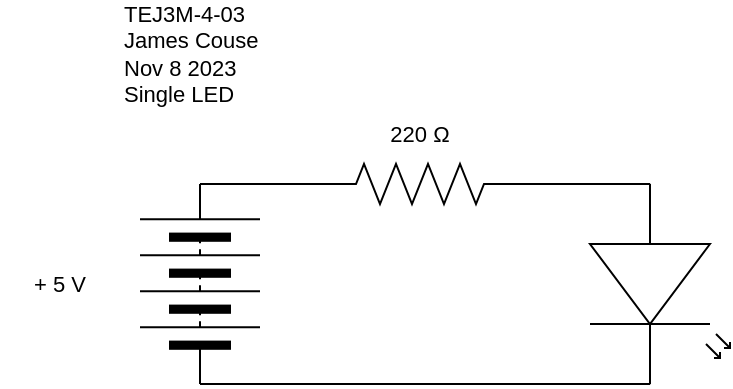 <mxfile>
    <diagram id="voRThPeKLmp_nt6nkguu" name="Page-1">
        <mxGraphModel dx="846" dy="596" grid="1" gridSize="10" guides="1" tooltips="1" connect="1" arrows="1" fold="1" page="1" pageScale="1" pageWidth="827" pageHeight="1169" math="0" shadow="0">
            <root>
                <mxCell id="0"/>
                <mxCell id="1" parent="0"/>
                <mxCell id="7" style="edgeStyle=none;shape=connector;rounded=0;html=1;exitX=1;exitY=0.5;exitDx=0;exitDy=0;entryX=0;entryY=0.5;entryDx=0;entryDy=0;entryPerimeter=0;labelBackgroundColor=default;strokeColor=default;fontFamily=Helvetica;fontSize=11;fontColor=default;endArrow=none;endFill=0;" edge="1" parent="1" source="2" target="3">
                    <mxGeometry relative="1" as="geometry"/>
                </mxCell>
                <mxCell id="2" value="" style="pointerEvents=1;verticalLabelPosition=bottom;shadow=0;dashed=0;align=center;html=1;verticalAlign=top;shape=mxgraph.electrical.miscellaneous.batteryStack;rotation=-90;" vertex="1" parent="1">
                    <mxGeometry x="100" y="250" width="100" height="60" as="geometry"/>
                </mxCell>
                <mxCell id="6" style="edgeStyle=none;shape=connector;rounded=0;html=1;exitX=1;exitY=0.5;exitDx=0;exitDy=0;exitPerimeter=0;entryX=0;entryY=0.57;entryDx=0;entryDy=0;entryPerimeter=0;labelBackgroundColor=default;strokeColor=default;fontFamily=Helvetica;fontSize=11;fontColor=default;endArrow=none;endFill=0;" edge="1" parent="1" source="3" target="4">
                    <mxGeometry relative="1" as="geometry"/>
                </mxCell>
                <mxCell id="3" value="" style="pointerEvents=1;verticalLabelPosition=bottom;shadow=0;dashed=0;align=center;html=1;verticalAlign=top;shape=mxgraph.electrical.resistors.resistor_2;" vertex="1" parent="1">
                    <mxGeometry x="210" y="220" width="100" height="20" as="geometry"/>
                </mxCell>
                <mxCell id="8" style="edgeStyle=none;shape=connector;rounded=0;html=1;exitX=1;exitY=0.57;exitDx=0;exitDy=0;exitPerimeter=0;entryX=0;entryY=0.5;entryDx=0;entryDy=0;labelBackgroundColor=default;strokeColor=default;fontFamily=Helvetica;fontSize=11;fontColor=default;endArrow=none;endFill=0;" edge="1" parent="1" source="4" target="2">
                    <mxGeometry relative="1" as="geometry"/>
                </mxCell>
                <mxCell id="4" value="" style="verticalLabelPosition=bottom;shadow=0;dashed=0;align=center;html=1;verticalAlign=top;shape=mxgraph.electrical.opto_electronics.led_2;pointerEvents=1;rotation=90;" vertex="1" parent="1">
                    <mxGeometry x="330" y="245" width="100" height="70" as="geometry"/>
                </mxCell>
                <mxCell id="9" value="220&amp;nbsp;Ω" style="text;strokeColor=none;align=center;fillColor=none;html=1;verticalAlign=middle;whiteSpace=wrap;rounded=0;fontFamily=Helvetica;fontSize=11;fontColor=default;" vertex="1" parent="1">
                    <mxGeometry x="230" y="190" width="60" height="30" as="geometry"/>
                </mxCell>
                <mxCell id="10" value="+ 5 V" style="text;strokeColor=none;align=center;fillColor=none;html=1;verticalAlign=middle;whiteSpace=wrap;rounded=0;fontFamily=Helvetica;fontSize=11;fontColor=default;" vertex="1" parent="1">
                    <mxGeometry x="50" y="265" width="60" height="30" as="geometry"/>
                </mxCell>
                <mxCell id="11" value="TEJ3M-4-03&lt;br&gt;James Couse&lt;br&gt;Nov 8 2023&lt;br&gt;Single LED" style="text;strokeColor=none;align=left;fillColor=none;html=1;verticalAlign=middle;whiteSpace=wrap;rounded=0;fontFamily=Helvetica;fontSize=11;fontColor=default;" vertex="1" parent="1">
                    <mxGeometry x="110" y="150" width="120" height="30" as="geometry"/>
                </mxCell>
            </root>
        </mxGraphModel>
    </diagram>
</mxfile>